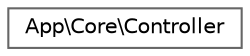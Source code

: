 digraph "Graphical Class Hierarchy"
{
 // LATEX_PDF_SIZE
  bgcolor="transparent";
  edge [fontname=Helvetica,fontsize=10,labelfontname=Helvetica,labelfontsize=10];
  node [fontname=Helvetica,fontsize=10,shape=box,height=0.2,width=0.4];
  rankdir="LR";
  Node0 [id="Node000000",label="App\\Core\\Controller",height=0.2,width=0.4,color="grey40", fillcolor="white", style="filled",URL="$classApp_1_1Core_1_1Controller.html",tooltip=" "];
}
